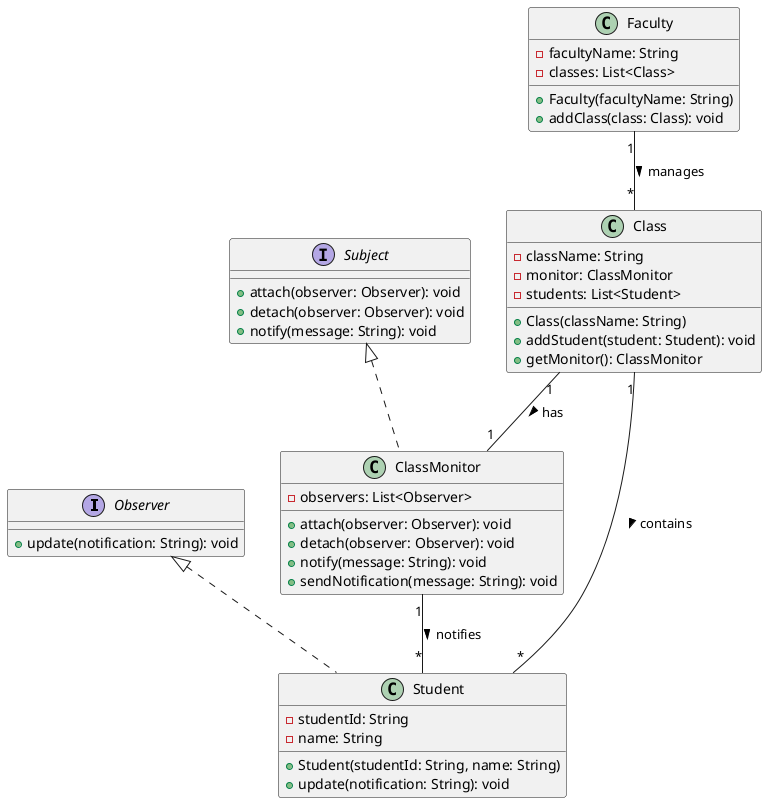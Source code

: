 @startuml Observer Pattern - Faculty Notification System

interface Observer {
    +update(notification: String): void
}

interface Subject {
    +attach(observer: Observer): void
    +detach(observer: Observer): void
    +notify(message: String): void
}

class Student {
    -studentId: String
    -name: String
    +Student(studentId: String, name: String)
    +update(notification: String): void
}

class ClassMonitor {
    -observers: List<Observer>
    +attach(observer: Observer): void
    +detach(observer: Observer): void
    +notify(message: String): void
    +sendNotification(message: String): void
}

class Class {
    -className: String
    -monitor: ClassMonitor
    -students: List<Student>
    +Class(className: String)
    +addStudent(student: Student): void
    +getMonitor(): ClassMonitor
}

class Faculty {
    -facultyName: String
    -classes: List<Class>
    +Faculty(facultyName: String)
    +addClass(class: Class): void
}

Observer <|.. Student
Subject <|.. ClassMonitor
ClassMonitor "1" -- "*" Student : notifies >
Class "1" -- "1" ClassMonitor : has >
Class "1" -- "*" Student : contains >
Faculty "1" -- "*" Class : manages >

@enduml